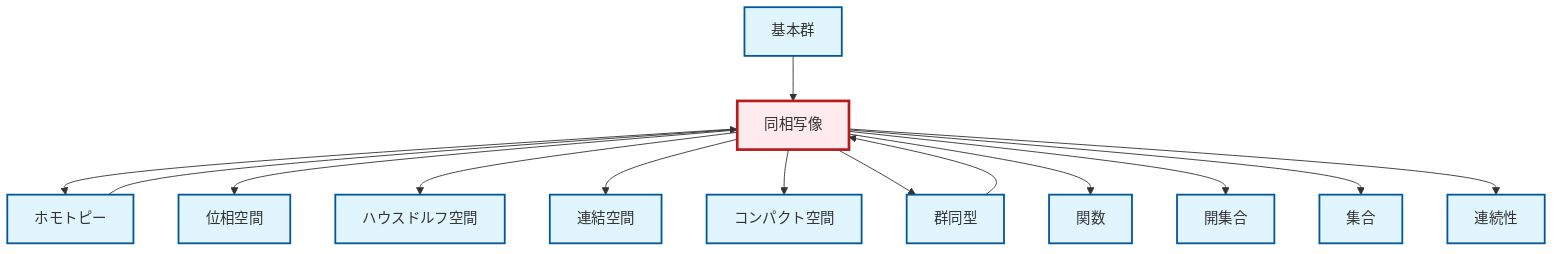 graph TD
    classDef definition fill:#e1f5fe,stroke:#01579b,stroke-width:2px
    classDef theorem fill:#f3e5f5,stroke:#4a148c,stroke-width:2px
    classDef axiom fill:#fff3e0,stroke:#e65100,stroke-width:2px
    classDef example fill:#e8f5e9,stroke:#1b5e20,stroke-width:2px
    classDef current fill:#ffebee,stroke:#b71c1c,stroke-width:3px
    def-homeomorphism["同相写像"]:::definition
    def-compact["コンパクト空間"]:::definition
    def-open-set["開集合"]:::definition
    def-connected["連結空間"]:::definition
    def-homotopy["ホモトピー"]:::definition
    def-fundamental-group["基本群"]:::definition
    def-isomorphism["群同型"]:::definition
    def-continuity["連続性"]:::definition
    def-function["関数"]:::definition
    def-set["集合"]:::definition
    def-topological-space["位相空間"]:::definition
    def-hausdorff["ハウスドルフ空間"]:::definition
    def-homeomorphism --> def-homotopy
    def-isomorphism --> def-homeomorphism
    def-homeomorphism --> def-topological-space
    def-homeomorphism --> def-hausdorff
    def-homeomorphism --> def-connected
    def-homeomorphism --> def-compact
    def-homeomorphism --> def-isomorphism
    def-fundamental-group --> def-homeomorphism
    def-homeomorphism --> def-function
    def-homeomorphism --> def-open-set
    def-homeomorphism --> def-set
    def-homotopy --> def-homeomorphism
    def-homeomorphism --> def-continuity
    class def-homeomorphism current